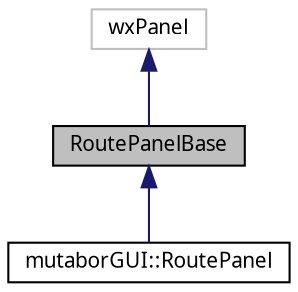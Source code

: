 digraph "RoutePanelBase"
{
  edge [fontname="Sans",fontsize="10",labelfontname="Sans",labelfontsize="10"];
  node [fontname="Sans",fontsize="10",shape=record];
  Node0 [label="RoutePanelBase",height=0.2,width=0.4,color="black", fillcolor="grey75", style="filled", fontcolor="black"];
  Node1 -> Node0 [dir="back",color="midnightblue",fontsize="10",style="solid",fontname="Sans"];
  Node1 [label="wxPanel",height=0.2,width=0.4,color="grey75", fillcolor="white", style="filled"];
  Node0 -> Node2 [dir="back",color="midnightblue",fontsize="10",style="solid",fontname="Sans"];
  Node2 [label="mutaborGUI::RoutePanel",height=0.2,width=0.4,color="black", fillcolor="white", style="filled",URL="$d0/d6e/classmutaborGUI_1_1RoutePanel.html"];
}
